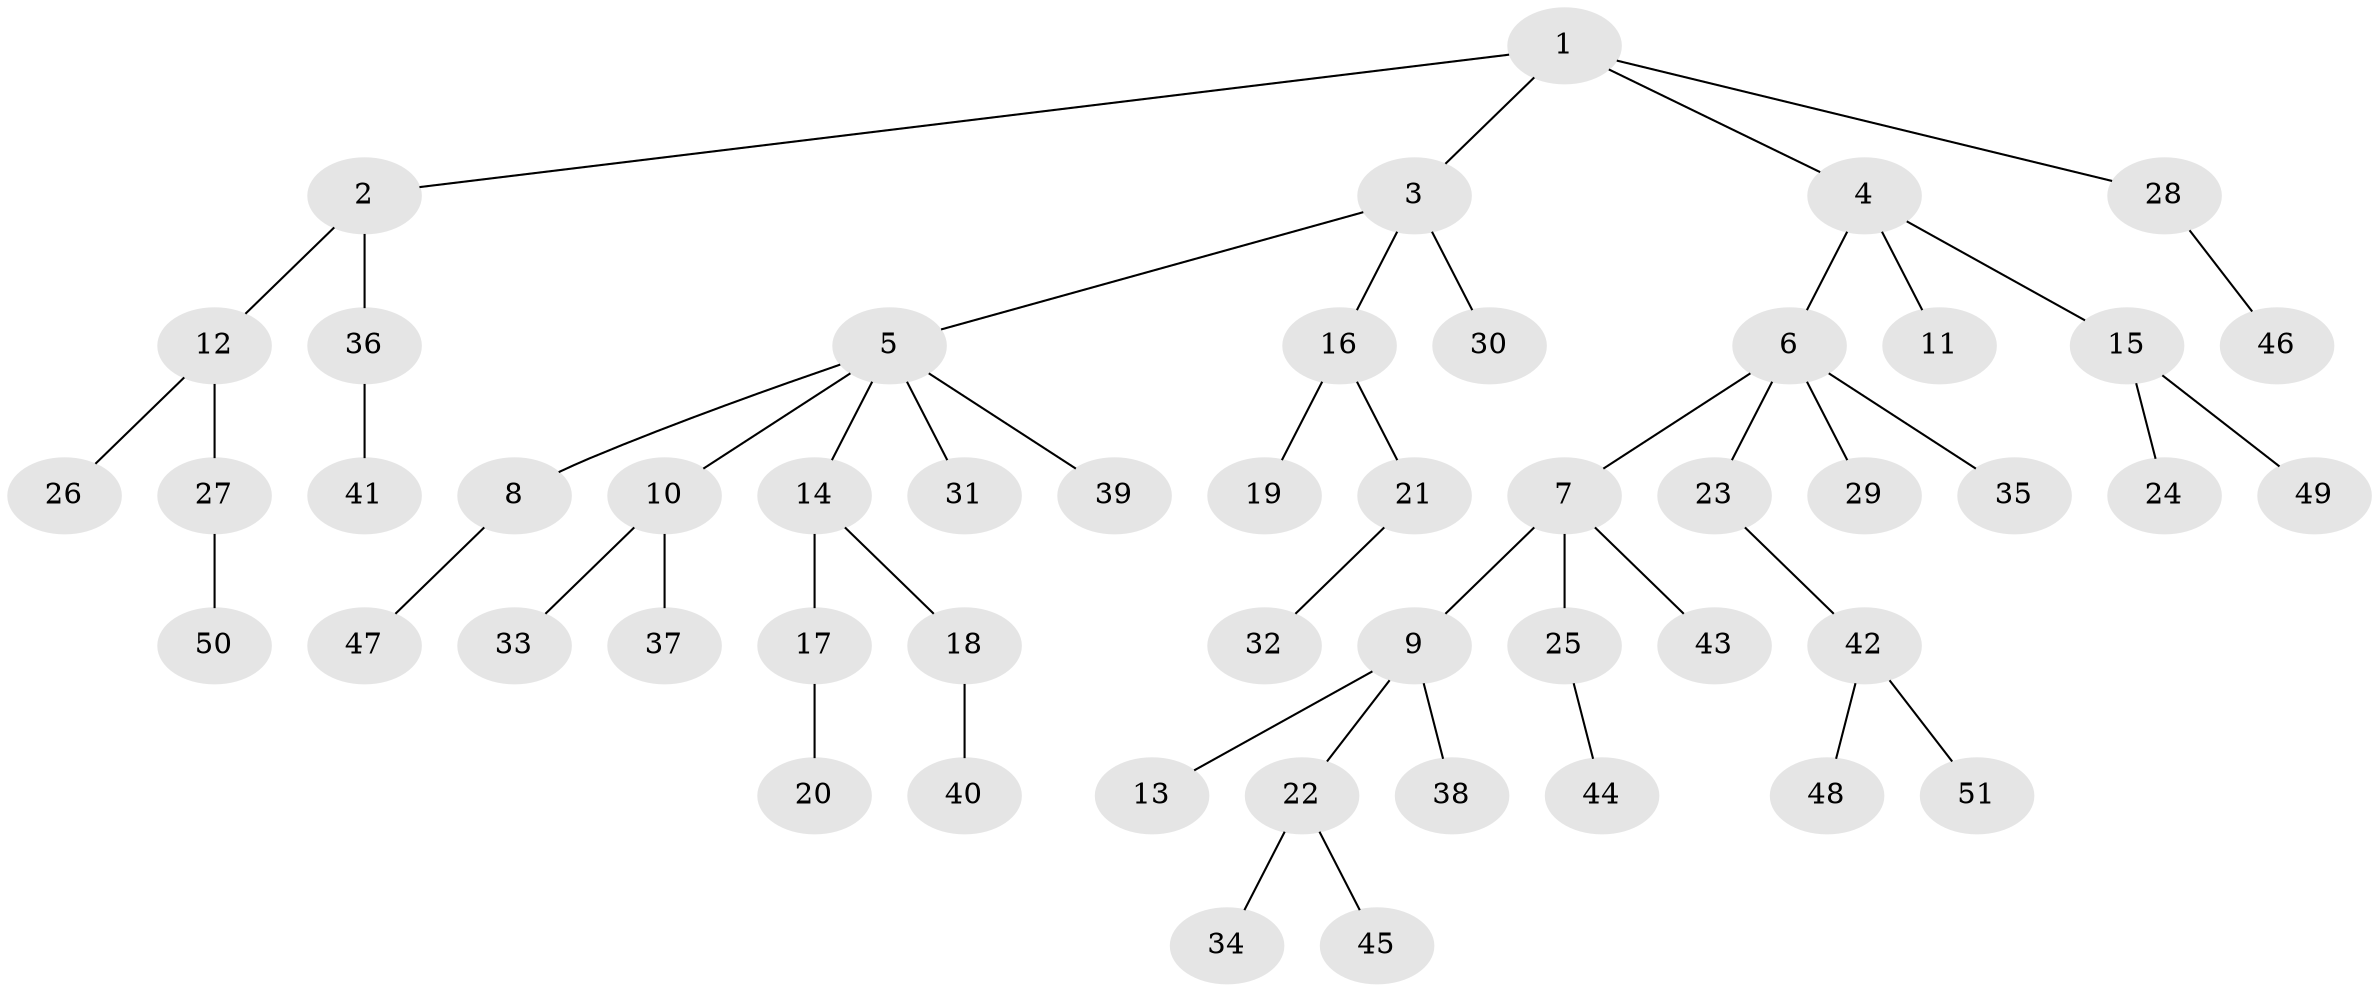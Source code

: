 // coarse degree distribution, {6: 0.02857142857142857, 3: 0.08571428571428572, 7: 0.02857142857142857, 5: 0.05714285714285714, 4: 0.02857142857142857, 1: 0.6285714285714286, 2: 0.14285714285714285}
// Generated by graph-tools (version 1.1) at 2025/52/02/27/25 19:52:10]
// undirected, 51 vertices, 50 edges
graph export_dot {
graph [start="1"]
  node [color=gray90,style=filled];
  1;
  2;
  3;
  4;
  5;
  6;
  7;
  8;
  9;
  10;
  11;
  12;
  13;
  14;
  15;
  16;
  17;
  18;
  19;
  20;
  21;
  22;
  23;
  24;
  25;
  26;
  27;
  28;
  29;
  30;
  31;
  32;
  33;
  34;
  35;
  36;
  37;
  38;
  39;
  40;
  41;
  42;
  43;
  44;
  45;
  46;
  47;
  48;
  49;
  50;
  51;
  1 -- 2;
  1 -- 3;
  1 -- 4;
  1 -- 28;
  2 -- 12;
  2 -- 36;
  3 -- 5;
  3 -- 16;
  3 -- 30;
  4 -- 6;
  4 -- 11;
  4 -- 15;
  5 -- 8;
  5 -- 10;
  5 -- 14;
  5 -- 31;
  5 -- 39;
  6 -- 7;
  6 -- 23;
  6 -- 29;
  6 -- 35;
  7 -- 9;
  7 -- 25;
  7 -- 43;
  8 -- 47;
  9 -- 13;
  9 -- 22;
  9 -- 38;
  10 -- 33;
  10 -- 37;
  12 -- 26;
  12 -- 27;
  14 -- 17;
  14 -- 18;
  15 -- 24;
  15 -- 49;
  16 -- 19;
  16 -- 21;
  17 -- 20;
  18 -- 40;
  21 -- 32;
  22 -- 34;
  22 -- 45;
  23 -- 42;
  25 -- 44;
  27 -- 50;
  28 -- 46;
  36 -- 41;
  42 -- 48;
  42 -- 51;
}
